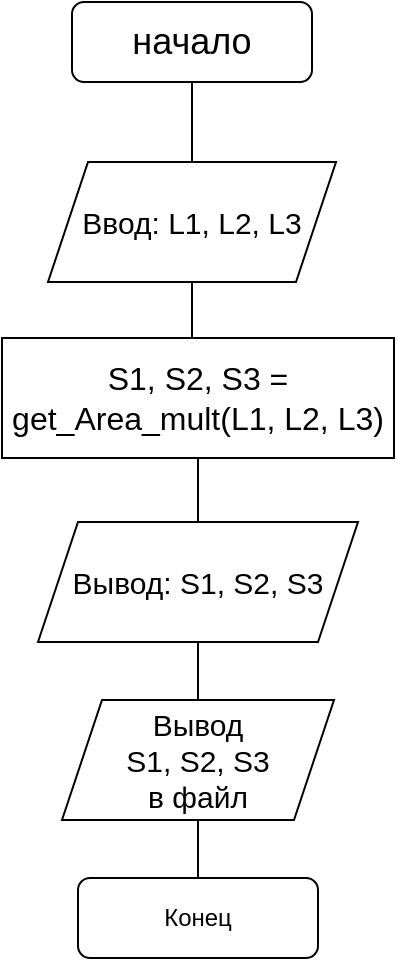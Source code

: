 <mxfile version="24.0.4" type="device">
  <diagram id="C5RBs43oDa-KdzZeNtuy" name="Page-1">
    <mxGraphModel dx="934" dy="737" grid="0" gridSize="10" guides="1" tooltips="1" connect="1" arrows="1" fold="1" page="1" pageScale="1" pageWidth="827" pageHeight="1169" math="0" shadow="0">
      <root>
        <mxCell id="WIyWlLk6GJQsqaUBKTNV-0" />
        <mxCell id="WIyWlLk6GJQsqaUBKTNV-1" parent="WIyWlLk6GJQsqaUBKTNV-0" />
        <mxCell id="WIyWlLk6GJQsqaUBKTNV-3" value="начало" style="rounded=1;whiteSpace=wrap;html=1;fontSize=18;glass=0;strokeWidth=1;shadow=0;" parent="WIyWlLk6GJQsqaUBKTNV-1" vertex="1">
          <mxGeometry x="270" y="129" width="120" height="40" as="geometry" />
        </mxCell>
        <mxCell id="WIyWlLk6GJQsqaUBKTNV-11" value="Конец" style="rounded=1;whiteSpace=wrap;html=1;fontSize=12;glass=0;strokeWidth=1;shadow=0;" parent="WIyWlLk6GJQsqaUBKTNV-1" vertex="1">
          <mxGeometry x="273" y="567" width="120" height="40" as="geometry" />
        </mxCell>
        <mxCell id="YWLN9xPVWwnnbP-Pcery-0" value="" style="endArrow=none;html=1;rounded=0;exitX=0.5;exitY=1;exitDx=0;exitDy=0;entryX=0.5;entryY=0;entryDx=0;entryDy=0;" parent="WIyWlLk6GJQsqaUBKTNV-1" source="WIyWlLk6GJQsqaUBKTNV-3" target="m1hOHymZukcm-C7CSCfu-1" edge="1">
          <mxGeometry width="50" height="50" relative="1" as="geometry">
            <mxPoint x="496" y="404" as="sourcePoint" />
            <mxPoint x="328" y="179" as="targetPoint" />
          </mxGeometry>
        </mxCell>
        <mxCell id="m1hOHymZukcm-C7CSCfu-1" value="Ввод: L1, L2, L3" style="shape=parallelogram;perimeter=parallelogramPerimeter;whiteSpace=wrap;html=1;fixedSize=1;fontSize=15;" parent="WIyWlLk6GJQsqaUBKTNV-1" vertex="1">
          <mxGeometry x="258" y="209" width="144" height="60" as="geometry" />
        </mxCell>
        <mxCell id="m1hOHymZukcm-C7CSCfu-4" value="" style="endArrow=none;html=1;rounded=0;entryX=0.5;entryY=1;entryDx=0;entryDy=0;exitX=0.5;exitY=0;exitDx=0;exitDy=0;" parent="WIyWlLk6GJQsqaUBKTNV-1" target="m1hOHymZukcm-C7CSCfu-1" edge="1">
          <mxGeometry width="50" height="50" relative="1" as="geometry">
            <mxPoint x="330" y="297" as="sourcePoint" />
            <mxPoint x="546" y="354" as="targetPoint" />
          </mxGeometry>
        </mxCell>
        <mxCell id="m1hOHymZukcm-C7CSCfu-11" value="S1, S2, S3 = get_Area_mult(L1, L2, L3)" style="rounded=0;whiteSpace=wrap;html=1;fontSize=16;" parent="WIyWlLk6GJQsqaUBKTNV-1" vertex="1">
          <mxGeometry x="235" y="297" width="196" height="60" as="geometry" />
        </mxCell>
        <mxCell id="m1hOHymZukcm-C7CSCfu-14" value="" style="endArrow=none;html=1;rounded=0;exitX=0.5;exitY=0;exitDx=0;exitDy=0;entryX=0.5;entryY=1;entryDx=0;entryDy=0;" parent="WIyWlLk6GJQsqaUBKTNV-1" source="DCm48XTz1rT2IgItMtPP-0" target="m1hOHymZukcm-C7CSCfu-11" edge="1">
          <mxGeometry width="50" height="50" relative="1" as="geometry">
            <mxPoint x="333" y="432" as="sourcePoint" />
            <mxPoint x="338" y="442" as="targetPoint" />
          </mxGeometry>
        </mxCell>
        <mxCell id="m1hOHymZukcm-C7CSCfu-15" value="Вывод&lt;br style=&quot;font-size: 15px;&quot;&gt;S1, S2, S3&lt;br style=&quot;font-size: 15px;&quot;&gt;в файл" style="shape=parallelogram;perimeter=parallelogramPerimeter;whiteSpace=wrap;html=1;fixedSize=1;fontSize=15;" parent="WIyWlLk6GJQsqaUBKTNV-1" vertex="1">
          <mxGeometry x="265" y="478" width="136" height="60" as="geometry" />
        </mxCell>
        <mxCell id="m1hOHymZukcm-C7CSCfu-16" value="" style="endArrow=none;html=1;rounded=0;exitX=0.5;exitY=1;exitDx=0;exitDy=0;entryX=0.5;entryY=0;entryDx=0;entryDy=0;" parent="WIyWlLk6GJQsqaUBKTNV-1" source="DCm48XTz1rT2IgItMtPP-0" target="m1hOHymZukcm-C7CSCfu-15" edge="1">
          <mxGeometry width="50" height="50" relative="1" as="geometry">
            <mxPoint x="333" y="492" as="sourcePoint" />
            <mxPoint x="338" y="442" as="targetPoint" />
          </mxGeometry>
        </mxCell>
        <mxCell id="m1hOHymZukcm-C7CSCfu-17" value="" style="endArrow=none;html=1;rounded=0;exitX=0.5;exitY=1;exitDx=0;exitDy=0;entryX=0.5;entryY=0;entryDx=0;entryDy=0;" parent="WIyWlLk6GJQsqaUBKTNV-1" source="m1hOHymZukcm-C7CSCfu-15" edge="1" target="WIyWlLk6GJQsqaUBKTNV-11">
          <mxGeometry width="50" height="50" relative="1" as="geometry">
            <mxPoint x="288" y="492" as="sourcePoint" />
            <mxPoint x="201" y="636" as="targetPoint" />
          </mxGeometry>
        </mxCell>
        <mxCell id="DCm48XTz1rT2IgItMtPP-0" value="Вывод: S1, S2, S3" style="shape=parallelogram;perimeter=parallelogramPerimeter;whiteSpace=wrap;html=1;fixedSize=1;fontSize=15;" vertex="1" parent="WIyWlLk6GJQsqaUBKTNV-1">
          <mxGeometry x="253" y="389" width="160" height="60" as="geometry" />
        </mxCell>
      </root>
    </mxGraphModel>
  </diagram>
</mxfile>
